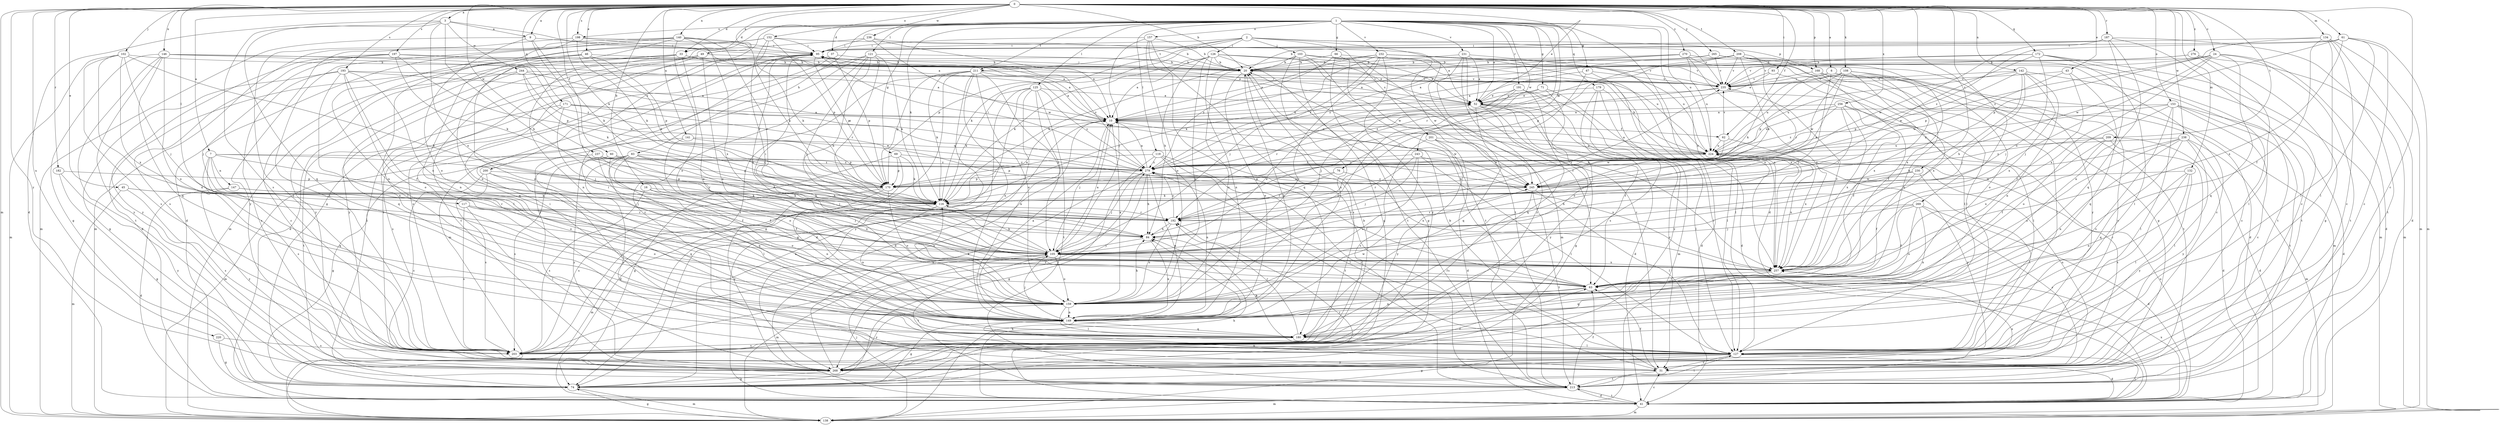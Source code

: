 strict digraph  {
0;
1;
2;
3;
6;
7;
9;
10;
16;
20;
24;
31;
33;
37;
41;
43;
45;
46;
49;
52;
60;
61;
62;
63;
66;
67;
69;
71;
74;
76;
83;
84;
93;
95;
102;
103;
105;
108;
116;
117;
119;
121;
125;
126;
127;
132;
134;
138;
140;
141;
142;
146;
147;
149;
152;
153;
157;
159;
168;
170;
171;
172;
179;
180;
182;
187;
191;
192;
193;
197;
198;
200;
201;
203;
208;
209;
211;
213;
220;
224;
230;
231;
232;
235;
236;
237;
238;
243;
244;
245;
256;
257;
265;
268;
269;
270;
276;
279;
0 -> 3  [label=a];
0 -> 6  [label=a];
0 -> 7  [label=a];
0 -> 9  [label=a];
0 -> 16  [label=b];
0 -> 20  [label=b];
0 -> 24  [label=c];
0 -> 31  [label=c];
0 -> 33  [label=d];
0 -> 43  [label=e];
0 -> 45  [label=e];
0 -> 46  [label=e];
0 -> 49  [label=e];
0 -> 52  [label=e];
0 -> 60  [label=f];
0 -> 61  [label=f];
0 -> 62  [label=f];
0 -> 93  [label=i];
0 -> 102  [label=j];
0 -> 108  [label=k];
0 -> 116  [label=k];
0 -> 117  [label=l];
0 -> 132  [label=m];
0 -> 134  [label=m];
0 -> 138  [label=m];
0 -> 140  [label=n];
0 -> 141  [label=n];
0 -> 142  [label=n];
0 -> 146  [label=n];
0 -> 152  [label=o];
0 -> 153  [label=o];
0 -> 168  [label=p];
0 -> 171  [label=q];
0 -> 172  [label=q];
0 -> 182  [label=r];
0 -> 187  [label=r];
0 -> 193  [label=s];
0 -> 197  [label=s];
0 -> 198  [label=s];
0 -> 208  [label=t];
0 -> 209  [label=t];
0 -> 220  [label=u];
0 -> 230  [label=v];
0 -> 236  [label=w];
0 -> 237  [label=w];
0 -> 238  [label=w];
0 -> 256  [label=x];
0 -> 265  [label=y];
0 -> 268  [label=y];
0 -> 269  [label=z];
0 -> 270  [label=z];
0 -> 276  [label=z];
1 -> 33  [label=d];
1 -> 37  [label=d];
1 -> 41  [label=d];
1 -> 52  [label=e];
1 -> 66  [label=g];
1 -> 67  [label=g];
1 -> 69  [label=g];
1 -> 71  [label=g];
1 -> 74  [label=g];
1 -> 76  [label=h];
1 -> 83  [label=h];
1 -> 116  [label=k];
1 -> 119  [label=l];
1 -> 121  [label=l];
1 -> 125  [label=l];
1 -> 157  [label=o];
1 -> 179  [label=q];
1 -> 191  [label=r];
1 -> 192  [label=r];
1 -> 198  [label=s];
1 -> 200  [label=s];
1 -> 211  [label=t];
1 -> 224  [label=u];
1 -> 231  [label=v];
1 -> 232  [label=v];
1 -> 243  [label=w];
1 -> 257  [label=x];
2 -> 95  [label=i];
2 -> 103  [label=j];
2 -> 116  [label=k];
2 -> 126  [label=l];
2 -> 168  [label=p];
2 -> 170  [label=p];
2 -> 201  [label=s];
2 -> 211  [label=t];
2 -> 213  [label=t];
2 -> 235  [label=v];
3 -> 9  [label=a];
3 -> 10  [label=a];
3 -> 41  [label=d];
3 -> 84  [label=h];
3 -> 180  [label=q];
3 -> 203  [label=s];
3 -> 244  [label=w];
3 -> 257  [label=x];
6 -> 105  [label=j];
6 -> 116  [label=k];
6 -> 138  [label=m];
6 -> 159  [label=o];
6 -> 213  [label=t];
6 -> 235  [label=v];
7 -> 105  [label=j];
7 -> 147  [label=n];
7 -> 159  [label=o];
7 -> 180  [label=q];
7 -> 192  [label=r];
7 -> 203  [label=s];
7 -> 279  [label=z];
9 -> 95  [label=i];
9 -> 105  [label=j];
9 -> 116  [label=k];
9 -> 138  [label=m];
9 -> 159  [label=o];
10 -> 62  [label=f];
10 -> 105  [label=j];
10 -> 245  [label=w];
16 -> 116  [label=k];
16 -> 159  [label=o];
16 -> 203  [label=s];
16 -> 257  [label=x];
20 -> 95  [label=i];
20 -> 149  [label=n];
20 -> 159  [label=o];
20 -> 203  [label=s];
20 -> 235  [label=v];
24 -> 20  [label=b];
24 -> 41  [label=d];
24 -> 105  [label=j];
24 -> 170  [label=p];
24 -> 180  [label=q];
24 -> 213  [label=t];
24 -> 235  [label=v];
24 -> 257  [label=x];
31 -> 20  [label=b];
31 -> 63  [label=f];
31 -> 149  [label=n];
31 -> 213  [label=t];
31 -> 224  [label=u];
33 -> 10  [label=a];
33 -> 20  [label=b];
33 -> 41  [label=d];
33 -> 149  [label=n];
33 -> 159  [label=o];
33 -> 268  [label=y];
37 -> 20  [label=b];
37 -> 170  [label=p];
37 -> 203  [label=s];
37 -> 213  [label=t];
41 -> 31  [label=c];
41 -> 84  [label=h];
41 -> 127  [label=l];
41 -> 138  [label=m];
41 -> 192  [label=r];
41 -> 213  [label=t];
41 -> 224  [label=u];
41 -> 257  [label=x];
43 -> 63  [label=f];
43 -> 180  [label=q];
43 -> 235  [label=v];
43 -> 245  [label=w];
45 -> 116  [label=k];
45 -> 138  [label=m];
45 -> 192  [label=r];
45 -> 203  [label=s];
46 -> 20  [label=b];
46 -> 41  [label=d];
46 -> 116  [label=k];
46 -> 149  [label=n];
46 -> 159  [label=o];
46 -> 170  [label=p];
49 -> 20  [label=b];
49 -> 127  [label=l];
49 -> 159  [label=o];
49 -> 180  [label=q];
49 -> 268  [label=y];
52 -> 10  [label=a];
52 -> 31  [label=c];
52 -> 41  [label=d];
52 -> 63  [label=f];
52 -> 74  [label=g];
52 -> 95  [label=i];
52 -> 127  [label=l];
52 -> 180  [label=q];
52 -> 268  [label=y];
60 -> 63  [label=f];
60 -> 84  [label=h];
60 -> 127  [label=l];
60 -> 279  [label=z];
61 -> 31  [label=c];
61 -> 95  [label=i];
61 -> 127  [label=l];
61 -> 138  [label=m];
61 -> 245  [label=w];
61 -> 257  [label=x];
61 -> 279  [label=z];
62 -> 224  [label=u];
62 -> 235  [label=v];
62 -> 245  [label=w];
62 -> 257  [label=x];
63 -> 20  [label=b];
63 -> 149  [label=n];
63 -> 159  [label=o];
66 -> 20  [label=b];
66 -> 74  [label=g];
66 -> 245  [label=w];
66 -> 257  [label=x];
66 -> 279  [label=z];
67 -> 10  [label=a];
67 -> 127  [label=l];
67 -> 192  [label=r];
67 -> 235  [label=v];
69 -> 41  [label=d];
69 -> 74  [label=g];
69 -> 116  [label=k];
69 -> 170  [label=p];
69 -> 279  [label=z];
71 -> 41  [label=d];
71 -> 52  [label=e];
71 -> 159  [label=o];
71 -> 192  [label=r];
74 -> 10  [label=a];
74 -> 95  [label=i];
74 -> 138  [label=m];
76 -> 170  [label=p];
76 -> 192  [label=r];
76 -> 257  [label=x];
83 -> 31  [label=c];
83 -> 84  [label=h];
83 -> 105  [label=j];
83 -> 127  [label=l];
83 -> 180  [label=q];
83 -> 203  [label=s];
83 -> 268  [label=y];
83 -> 279  [label=z];
84 -> 105  [label=j];
84 -> 149  [label=n];
84 -> 235  [label=v];
93 -> 52  [label=e];
93 -> 235  [label=v];
93 -> 257  [label=x];
95 -> 20  [label=b];
95 -> 170  [label=p];
95 -> 257  [label=x];
95 -> 279  [label=z];
102 -> 20  [label=b];
102 -> 84  [label=h];
102 -> 105  [label=j];
102 -> 138  [label=m];
102 -> 149  [label=n];
102 -> 203  [label=s];
102 -> 257  [label=x];
103 -> 20  [label=b];
103 -> 52  [label=e];
103 -> 63  [label=f];
103 -> 74  [label=g];
103 -> 116  [label=k];
103 -> 149  [label=n];
103 -> 213  [label=t];
103 -> 224  [label=u];
105 -> 10  [label=a];
105 -> 52  [label=e];
105 -> 63  [label=f];
105 -> 95  [label=i];
105 -> 116  [label=k];
105 -> 138  [label=m];
105 -> 159  [label=o];
105 -> 213  [label=t];
105 -> 257  [label=x];
108 -> 116  [label=k];
108 -> 159  [label=o];
108 -> 170  [label=p];
108 -> 224  [label=u];
108 -> 235  [label=v];
108 -> 245  [label=w];
108 -> 257  [label=x];
108 -> 268  [label=y];
116 -> 10  [label=a];
116 -> 138  [label=m];
116 -> 149  [label=n];
116 -> 192  [label=r];
117 -> 105  [label=j];
117 -> 127  [label=l];
117 -> 159  [label=o];
117 -> 192  [label=r];
117 -> 203  [label=s];
119 -> 31  [label=c];
119 -> 149  [label=n];
119 -> 170  [label=p];
119 -> 213  [label=t];
119 -> 268  [label=y];
119 -> 279  [label=z];
121 -> 20  [label=b];
121 -> 31  [label=c];
121 -> 84  [label=h];
121 -> 105  [label=j];
121 -> 116  [label=k];
121 -> 138  [label=m];
121 -> 192  [label=r];
121 -> 268  [label=y];
125 -> 41  [label=d];
125 -> 52  [label=e];
125 -> 74  [label=g];
125 -> 116  [label=k];
125 -> 149  [label=n];
125 -> 213  [label=t];
125 -> 268  [label=y];
125 -> 279  [label=z];
126 -> 10  [label=a];
126 -> 20  [label=b];
126 -> 52  [label=e];
126 -> 84  [label=h];
126 -> 116  [label=k];
126 -> 149  [label=n];
126 -> 159  [label=o];
126 -> 213  [label=t];
126 -> 235  [label=v];
126 -> 257  [label=x];
127 -> 31  [label=c];
127 -> 41  [label=d];
127 -> 74  [label=g];
127 -> 84  [label=h];
127 -> 95  [label=i];
127 -> 268  [label=y];
132 -> 127  [label=l];
132 -> 149  [label=n];
132 -> 203  [label=s];
132 -> 245  [label=w];
132 -> 268  [label=y];
134 -> 31  [label=c];
134 -> 41  [label=d];
134 -> 63  [label=f];
134 -> 95  [label=i];
134 -> 127  [label=l];
134 -> 138  [label=m];
134 -> 170  [label=p];
138 -> 74  [label=g];
138 -> 84  [label=h];
138 -> 105  [label=j];
140 -> 41  [label=d];
140 -> 95  [label=i];
140 -> 116  [label=k];
140 -> 138  [label=m];
140 -> 149  [label=n];
140 -> 159  [label=o];
140 -> 192  [label=r];
140 -> 257  [label=x];
140 -> 268  [label=y];
141 -> 138  [label=m];
141 -> 159  [label=o];
141 -> 170  [label=p];
141 -> 224  [label=u];
142 -> 31  [label=c];
142 -> 84  [label=h];
142 -> 105  [label=j];
142 -> 149  [label=n];
142 -> 170  [label=p];
142 -> 224  [label=u];
142 -> 235  [label=v];
142 -> 257  [label=x];
146 -> 10  [label=a];
146 -> 20  [label=b];
146 -> 74  [label=g];
146 -> 159  [label=o];
146 -> 180  [label=q];
146 -> 213  [label=t];
146 -> 268  [label=y];
146 -> 279  [label=z];
147 -> 41  [label=d];
147 -> 105  [label=j];
147 -> 116  [label=k];
147 -> 268  [label=y];
149 -> 10  [label=a];
149 -> 20  [label=b];
149 -> 74  [label=g];
149 -> 95  [label=i];
149 -> 105  [label=j];
149 -> 180  [label=q];
149 -> 245  [label=w];
152 -> 52  [label=e];
152 -> 95  [label=i];
152 -> 116  [label=k];
152 -> 127  [label=l];
152 -> 170  [label=p];
152 -> 192  [label=r];
152 -> 203  [label=s];
153 -> 10  [label=a];
153 -> 31  [label=c];
153 -> 41  [label=d];
153 -> 127  [label=l];
153 -> 159  [label=o];
153 -> 203  [label=s];
153 -> 213  [label=t];
153 -> 279  [label=z];
157 -> 20  [label=b];
157 -> 95  [label=i];
157 -> 105  [label=j];
157 -> 159  [label=o];
157 -> 180  [label=q];
157 -> 213  [label=t];
159 -> 10  [label=a];
159 -> 84  [label=h];
159 -> 116  [label=k];
159 -> 127  [label=l];
159 -> 149  [label=n];
159 -> 268  [label=y];
168 -> 41  [label=d];
168 -> 63  [label=f];
168 -> 127  [label=l];
168 -> 235  [label=v];
170 -> 149  [label=n];
170 -> 159  [label=o];
170 -> 203  [label=s];
170 -> 268  [label=y];
171 -> 10  [label=a];
171 -> 105  [label=j];
171 -> 203  [label=s];
171 -> 213  [label=t];
171 -> 224  [label=u];
171 -> 245  [label=w];
172 -> 10  [label=a];
172 -> 20  [label=b];
172 -> 105  [label=j];
172 -> 127  [label=l];
172 -> 138  [label=m];
172 -> 213  [label=t];
172 -> 245  [label=w];
179 -> 41  [label=d];
179 -> 52  [label=e];
179 -> 127  [label=l];
179 -> 203  [label=s];
179 -> 268  [label=y];
180 -> 127  [label=l];
180 -> 192  [label=r];
180 -> 203  [label=s];
182 -> 74  [label=g];
182 -> 170  [label=p];
182 -> 268  [label=y];
187 -> 20  [label=b];
187 -> 31  [label=c];
187 -> 95  [label=i];
187 -> 149  [label=n];
187 -> 180  [label=q];
187 -> 213  [label=t];
187 -> 245  [label=w];
191 -> 52  [label=e];
191 -> 105  [label=j];
191 -> 127  [label=l];
191 -> 138  [label=m];
191 -> 159  [label=o];
191 -> 180  [label=q];
192 -> 84  [label=h];
192 -> 159  [label=o];
192 -> 279  [label=z];
193 -> 10  [label=a];
193 -> 31  [label=c];
193 -> 63  [label=f];
193 -> 74  [label=g];
193 -> 149  [label=n];
193 -> 159  [label=o];
193 -> 235  [label=v];
193 -> 257  [label=x];
197 -> 20  [label=b];
197 -> 52  [label=e];
197 -> 105  [label=j];
197 -> 116  [label=k];
197 -> 170  [label=p];
197 -> 203  [label=s];
197 -> 268  [label=y];
198 -> 10  [label=a];
198 -> 95  [label=i];
198 -> 116  [label=k];
198 -> 149  [label=n];
198 -> 203  [label=s];
200 -> 31  [label=c];
200 -> 63  [label=f];
200 -> 170  [label=p];
200 -> 180  [label=q];
200 -> 203  [label=s];
201 -> 41  [label=d];
201 -> 203  [label=s];
201 -> 224  [label=u];
201 -> 245  [label=w];
201 -> 268  [label=y];
203 -> 279  [label=z];
208 -> 20  [label=b];
208 -> 31  [label=c];
208 -> 116  [label=k];
208 -> 170  [label=p];
208 -> 192  [label=r];
208 -> 213  [label=t];
208 -> 235  [label=v];
208 -> 257  [label=x];
208 -> 279  [label=z];
209 -> 41  [label=d];
209 -> 63  [label=f];
209 -> 224  [label=u];
209 -> 257  [label=x];
209 -> 268  [label=y];
209 -> 279  [label=z];
211 -> 10  [label=a];
211 -> 41  [label=d];
211 -> 74  [label=g];
211 -> 105  [label=j];
211 -> 116  [label=k];
211 -> 149  [label=n];
211 -> 159  [label=o];
211 -> 170  [label=p];
211 -> 203  [label=s];
211 -> 235  [label=v];
213 -> 41  [label=d];
213 -> 63  [label=f];
213 -> 127  [label=l];
213 -> 138  [label=m];
213 -> 257  [label=x];
220 -> 74  [label=g];
220 -> 203  [label=s];
224 -> 10  [label=a];
224 -> 20  [label=b];
224 -> 257  [label=x];
224 -> 268  [label=y];
224 -> 279  [label=z];
230 -> 63  [label=f];
230 -> 84  [label=h];
230 -> 127  [label=l];
230 -> 245  [label=w];
231 -> 20  [label=b];
231 -> 31  [label=c];
231 -> 52  [label=e];
231 -> 138  [label=m];
231 -> 257  [label=x];
231 -> 268  [label=y];
232 -> 10  [label=a];
232 -> 20  [label=b];
232 -> 105  [label=j];
232 -> 116  [label=k];
232 -> 159  [label=o];
232 -> 224  [label=u];
232 -> 235  [label=v];
232 -> 245  [label=w];
232 -> 257  [label=x];
232 -> 268  [label=y];
235 -> 52  [label=e];
235 -> 127  [label=l];
235 -> 279  [label=z];
236 -> 10  [label=a];
236 -> 20  [label=b];
236 -> 95  [label=i];
236 -> 138  [label=m];
236 -> 245  [label=w];
237 -> 63  [label=f];
237 -> 74  [label=g];
237 -> 170  [label=p];
237 -> 192  [label=r];
237 -> 279  [label=z];
238 -> 41  [label=d];
238 -> 116  [label=k];
238 -> 127  [label=l];
238 -> 138  [label=m];
238 -> 149  [label=n];
238 -> 159  [label=o];
238 -> 180  [label=q];
238 -> 224  [label=u];
243 -> 105  [label=j];
243 -> 127  [label=l];
243 -> 159  [label=o];
243 -> 192  [label=r];
243 -> 257  [label=x];
243 -> 279  [label=z];
244 -> 31  [label=c];
244 -> 116  [label=k];
244 -> 180  [label=q];
244 -> 235  [label=v];
244 -> 245  [label=w];
244 -> 279  [label=z];
245 -> 116  [label=k];
245 -> 127  [label=l];
245 -> 203  [label=s];
245 -> 213  [label=t];
245 -> 279  [label=z];
256 -> 10  [label=a];
256 -> 31  [label=c];
256 -> 63  [label=f];
256 -> 192  [label=r];
256 -> 224  [label=u];
256 -> 257  [label=x];
256 -> 279  [label=z];
257 -> 63  [label=f];
257 -> 180  [label=q];
257 -> 235  [label=v];
265 -> 20  [label=b];
265 -> 127  [label=l];
265 -> 235  [label=v];
265 -> 268  [label=y];
265 -> 279  [label=z];
268 -> 10  [label=a];
268 -> 20  [label=b];
268 -> 63  [label=f];
268 -> 74  [label=g];
268 -> 95  [label=i];
269 -> 31  [label=c];
269 -> 41  [label=d];
269 -> 63  [label=f];
269 -> 105  [label=j];
269 -> 149  [label=n];
269 -> 159  [label=o];
269 -> 192  [label=r];
270 -> 10  [label=a];
270 -> 20  [label=b];
270 -> 74  [label=g];
270 -> 127  [label=l];
270 -> 224  [label=u];
270 -> 257  [label=x];
270 -> 279  [label=z];
276 -> 20  [label=b];
276 -> 74  [label=g];
276 -> 127  [label=l];
276 -> 138  [label=m];
276 -> 235  [label=v];
279 -> 10  [label=a];
279 -> 63  [label=f];
279 -> 74  [label=g];
279 -> 84  [label=h];
279 -> 95  [label=i];
279 -> 105  [label=j];
279 -> 127  [label=l];
279 -> 149  [label=n];
279 -> 170  [label=p];
279 -> 203  [label=s];
279 -> 245  [label=w];
}
